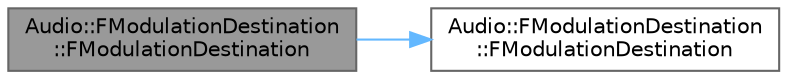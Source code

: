 digraph "Audio::FModulationDestination::FModulationDestination"
{
 // INTERACTIVE_SVG=YES
 // LATEX_PDF_SIZE
  bgcolor="transparent";
  edge [fontname=Helvetica,fontsize=10,labelfontname=Helvetica,labelfontsize=10];
  node [fontname=Helvetica,fontsize=10,shape=box,height=0.2,width=0.4];
  rankdir="LR";
  Node1 [id="Node000001",label="Audio::FModulationDestination\l::FModulationDestination",height=0.2,width=0.4,color="gray40", fillcolor="grey60", style="filled", fontcolor="black",tooltip=" "];
  Node1 -> Node2 [id="edge1_Node000001_Node000002",color="steelblue1",style="solid",tooltip=" "];
  Node2 [id="Node000002",label="Audio::FModulationDestination\l::FModulationDestination",height=0.2,width=0.4,color="grey40", fillcolor="white", style="filled",URL="$de/da6/structAudio_1_1FModulationDestination.html#ac2d6cdc8bc527a8a2525913aaeba3422",tooltip=" "];
}

